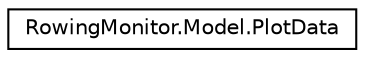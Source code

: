 digraph "Graphical Class Hierarchy"
{
  edge [fontname="Helvetica",fontsize="10",labelfontname="Helvetica",labelfontsize="10"];
  node [fontname="Helvetica",fontsize="10",shape=record];
  rankdir="LR";
  Node0 [label="RowingMonitor.Model.PlotData",height=0.2,width=0.4,color="black", fillcolor="white", style="filled",URL="$struct_rowing_monitor_1_1_model_1_1_plot_data.html"];
}
